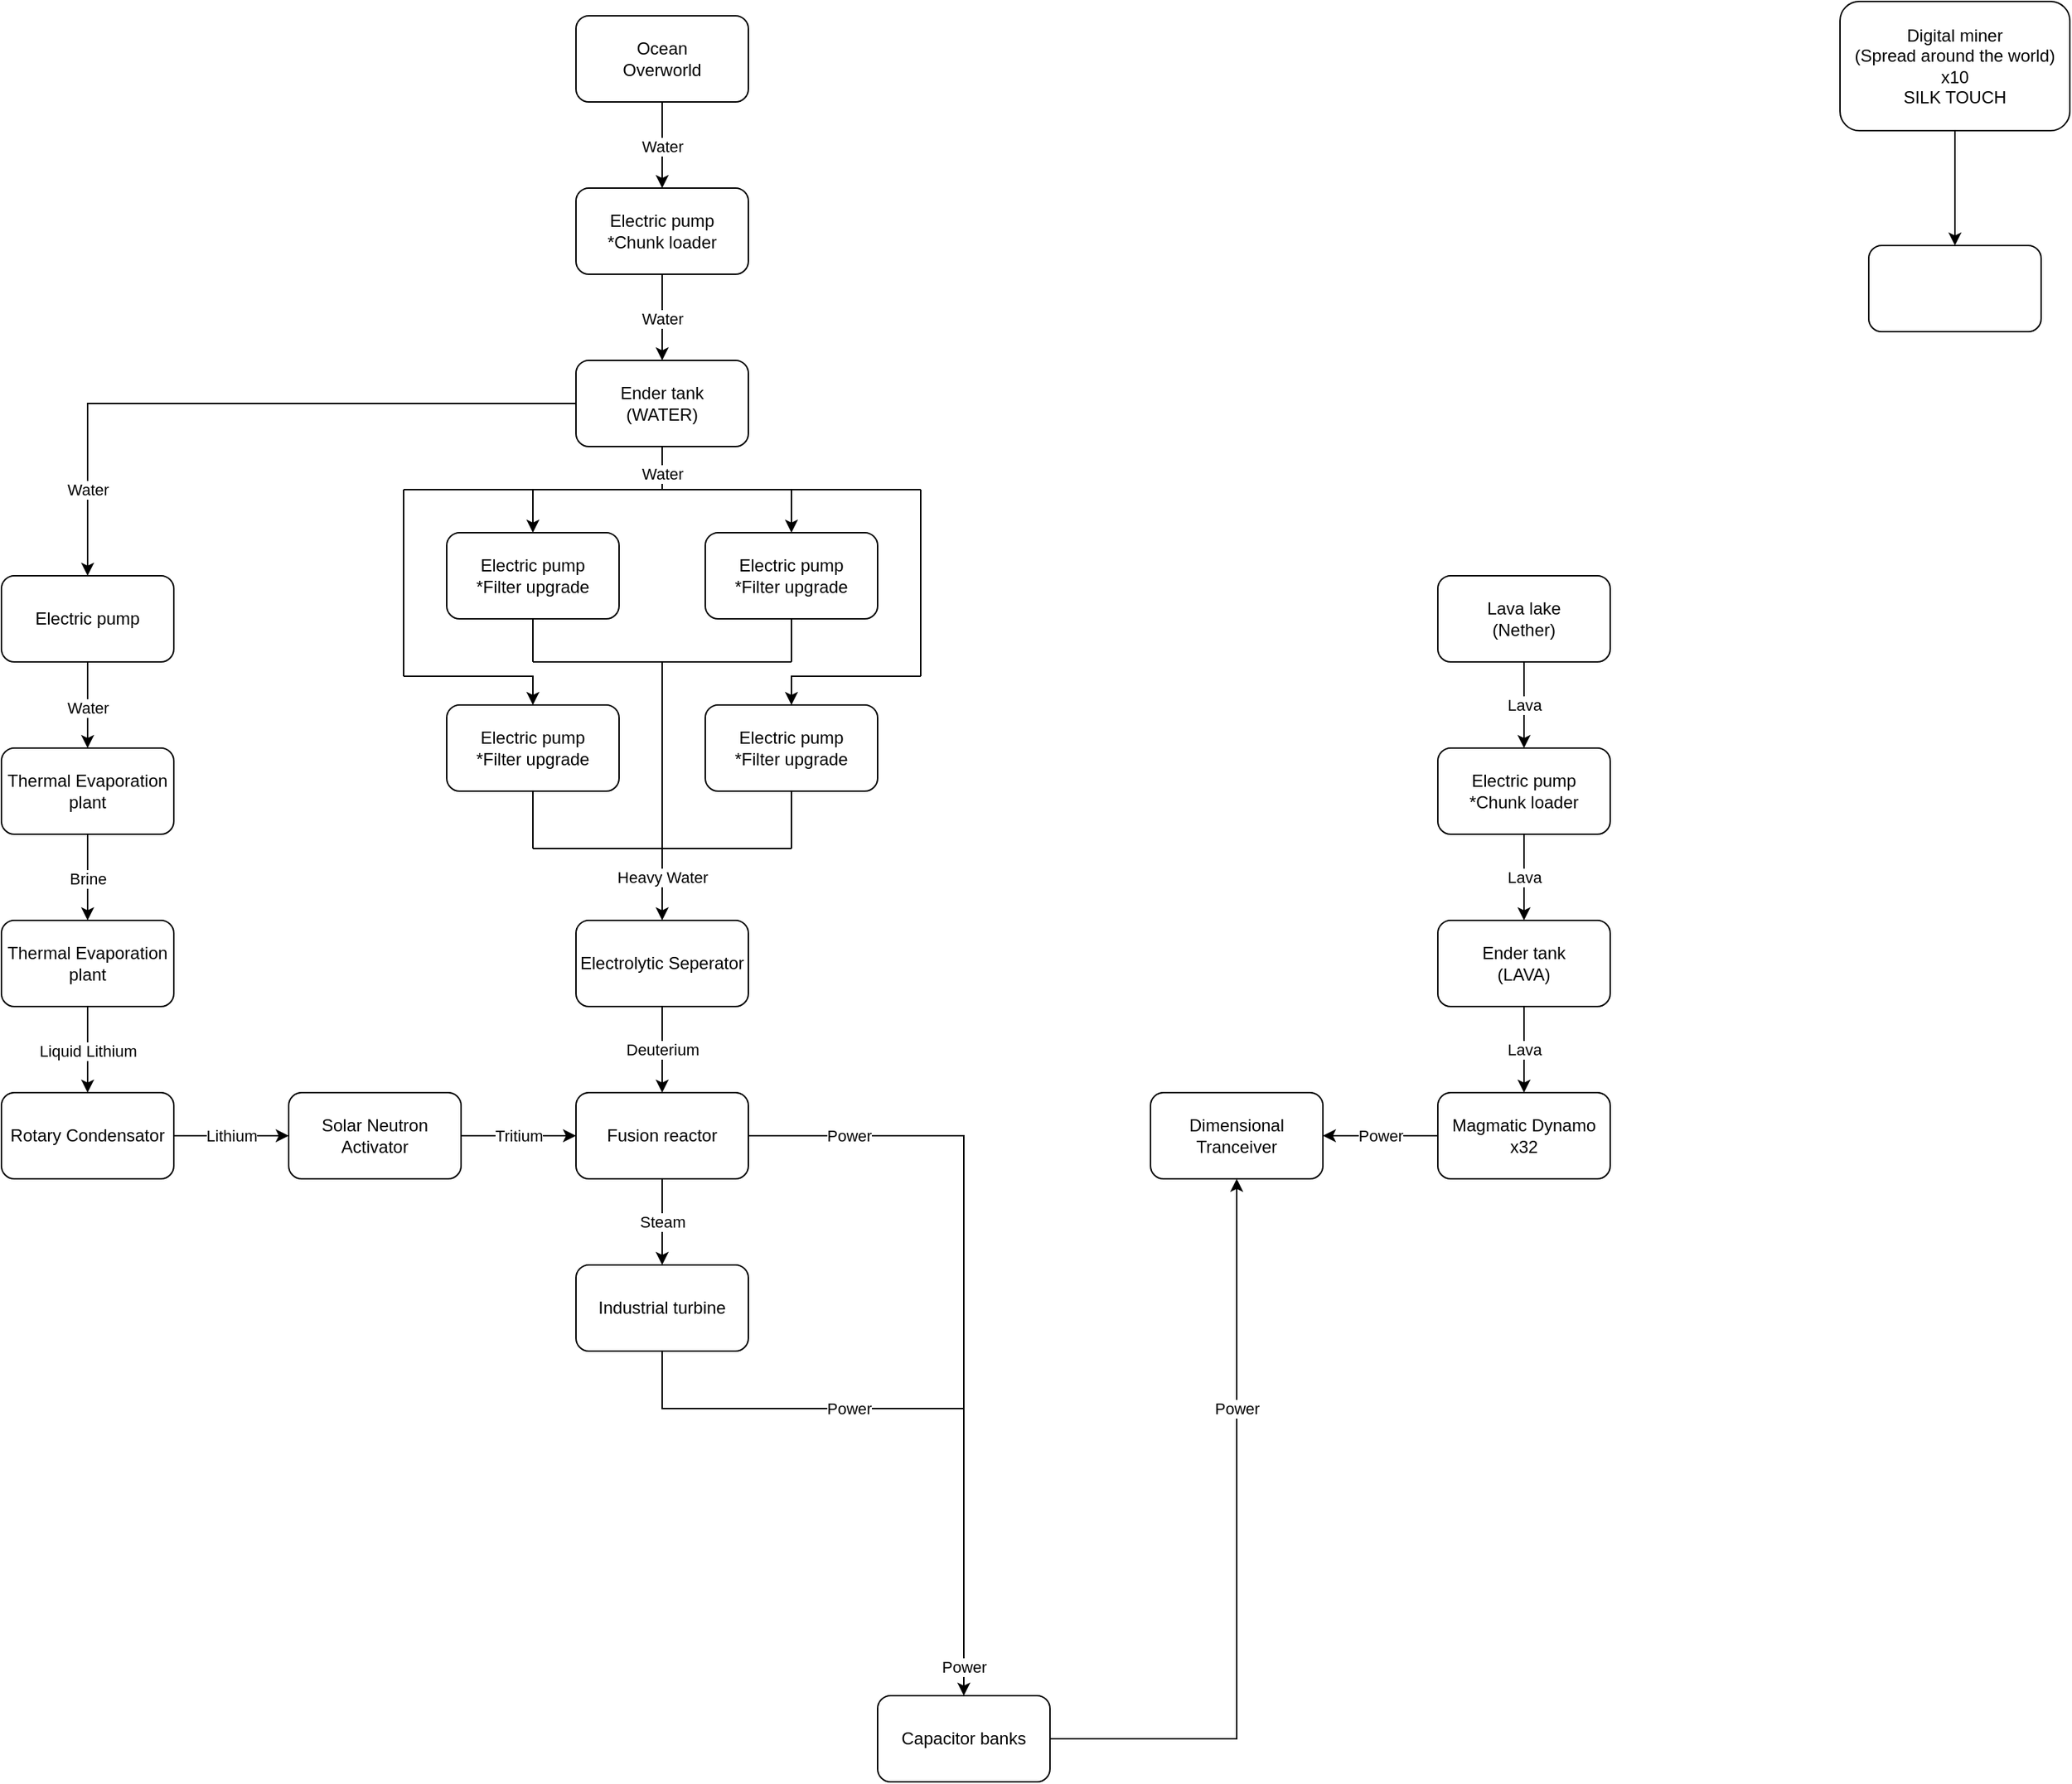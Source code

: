 <mxfile version="20.3.0" type="github">
  <diagram id="QDaR349ASunj61catgmp" name="Page-1">
    <mxGraphModel dx="4481" dy="974" grid="1" gridSize="10" guides="1" tooltips="1" connect="1" arrows="1" fold="1" page="1" pageScale="1" pageWidth="2339" pageHeight="3300" math="0" shadow="0">
      <root>
        <mxCell id="0" />
        <mxCell id="1" parent="0" />
        <mxCell id="m8cefvTmY6_ck4mkPxdN-101" value="&lt;div&gt;Digital miner&lt;/div&gt;&lt;div&gt;(Spread around the world)&lt;/div&gt;&lt;div&gt;x10&lt;/div&gt;&lt;div&gt;SILK TOUCH&lt;br&gt;&lt;/div&gt;" style="rounded=1;whiteSpace=wrap;html=1;" parent="1" vertex="1">
          <mxGeometry x="1040" y="120" width="160" height="90" as="geometry" />
        </mxCell>
        <mxCell id="m8cefvTmY6_ck4mkPxdN-102" value="" style="rounded=1;whiteSpace=wrap;html=1;" parent="1" vertex="1">
          <mxGeometry x="1060" y="290" width="120" height="60" as="geometry" />
        </mxCell>
        <mxCell id="m8cefvTmY6_ck4mkPxdN-103" value="" style="endArrow=classic;html=1;rounded=0;exitX=0.5;exitY=1;exitDx=0;exitDy=0;entryX=0.5;entryY=0;entryDx=0;entryDy=0;" parent="1" source="m8cefvTmY6_ck4mkPxdN-101" target="m8cefvTmY6_ck4mkPxdN-102" edge="1">
          <mxGeometry width="50" height="50" relative="1" as="geometry">
            <mxPoint x="1290" y="260" as="sourcePoint" />
            <mxPoint x="1340" y="210" as="targetPoint" />
          </mxGeometry>
        </mxCell>
        <mxCell id="m8cefvTmY6_ck4mkPxdN-1" value="&lt;div&gt;Fusion reactor&lt;/div&gt;" style="rounded=1;whiteSpace=wrap;html=1;" parent="1" vertex="1">
          <mxGeometry x="160" y="880" width="120" height="60" as="geometry" />
        </mxCell>
        <mxCell id="m8cefvTmY6_ck4mkPxdN-2" value="" style="endArrow=classic;html=1;rounded=0;exitX=0.5;exitY=1;exitDx=0;exitDy=0;" parent="1" source="m8cefvTmY6_ck4mkPxdN-1" edge="1">
          <mxGeometry width="50" height="50" relative="1" as="geometry">
            <mxPoint x="250" y="1060" as="sourcePoint" />
            <mxPoint x="220" y="1000" as="targetPoint" />
          </mxGeometry>
        </mxCell>
        <mxCell id="m8cefvTmY6_ck4mkPxdN-5" value="&lt;div&gt;Steam&lt;/div&gt;" style="edgeLabel;html=1;align=center;verticalAlign=middle;resizable=0;points=[];" parent="m8cefvTmY6_ck4mkPxdN-2" vertex="1" connectable="0">
          <mxGeometry x="-0.367" y="-1" relative="1" as="geometry">
            <mxPoint x="1" y="11" as="offset" />
          </mxGeometry>
        </mxCell>
        <mxCell id="m8cefvTmY6_ck4mkPxdN-4" value="Industrial turbine" style="rounded=1;whiteSpace=wrap;html=1;" parent="1" vertex="1">
          <mxGeometry x="160" y="1000" width="120" height="60" as="geometry" />
        </mxCell>
        <mxCell id="m8cefvTmY6_ck4mkPxdN-6" value="Capacitor banks" style="rounded=1;whiteSpace=wrap;html=1;" parent="1" vertex="1">
          <mxGeometry x="370" y="1300" width="120" height="60" as="geometry" />
        </mxCell>
        <mxCell id="m8cefvTmY6_ck4mkPxdN-8" value="" style="endArrow=classic;html=1;rounded=0;exitX=1;exitY=0.5;exitDx=0;exitDy=0;entryX=0.5;entryY=0;entryDx=0;entryDy=0;" parent="1" source="m8cefvTmY6_ck4mkPxdN-1" target="m8cefvTmY6_ck4mkPxdN-6" edge="1">
          <mxGeometry width="50" height="50" relative="1" as="geometry">
            <mxPoint x="330" y="930" as="sourcePoint" />
            <mxPoint x="380" y="880" as="targetPoint" />
            <Array as="points">
              <mxPoint x="430" y="910" />
            </Array>
          </mxGeometry>
        </mxCell>
        <mxCell id="m8cefvTmY6_ck4mkPxdN-89" value="Power" style="edgeLabel;html=1;align=center;verticalAlign=middle;resizable=0;points=[];" parent="m8cefvTmY6_ck4mkPxdN-8" vertex="1" connectable="0">
          <mxGeometry x="0.874" relative="1" as="geometry">
            <mxPoint y="14" as="offset" />
          </mxGeometry>
        </mxCell>
        <mxCell id="m8cefvTmY6_ck4mkPxdN-90" value="Power" style="edgeLabel;html=1;align=center;verticalAlign=middle;resizable=0;points=[];" parent="m8cefvTmY6_ck4mkPxdN-8" vertex="1" connectable="0">
          <mxGeometry x="-0.9" y="-1" relative="1" as="geometry">
            <mxPoint x="43" y="-1" as="offset" />
          </mxGeometry>
        </mxCell>
        <mxCell id="m8cefvTmY6_ck4mkPxdN-11" value="Dimensional Tranceiver" style="rounded=1;whiteSpace=wrap;html=1;" parent="1" vertex="1">
          <mxGeometry x="560" y="880" width="120" height="60" as="geometry" />
        </mxCell>
        <mxCell id="m8cefvTmY6_ck4mkPxdN-15" value="Electrolytic Seperator" style="rounded=1;whiteSpace=wrap;html=1;" parent="1" vertex="1">
          <mxGeometry x="160" y="760" width="120" height="60" as="geometry" />
        </mxCell>
        <mxCell id="m8cefvTmY6_ck4mkPxdN-16" value="" style="endArrow=classic;html=1;rounded=0;exitX=0.5;exitY=1;exitDx=0;exitDy=0;entryX=0.5;entryY=0;entryDx=0;entryDy=0;" parent="1" source="m8cefvTmY6_ck4mkPxdN-15" target="m8cefvTmY6_ck4mkPxdN-1" edge="1">
          <mxGeometry width="50" height="50" relative="1" as="geometry">
            <mxPoint x="310" y="860" as="sourcePoint" />
            <mxPoint x="360" y="810" as="targetPoint" />
          </mxGeometry>
        </mxCell>
        <mxCell id="m8cefvTmY6_ck4mkPxdN-17" value="Deuterium" style="edgeLabel;html=1;align=center;verticalAlign=middle;resizable=0;points=[];" parent="m8cefvTmY6_ck4mkPxdN-16" vertex="1" connectable="0">
          <mxGeometry x="0.3" relative="1" as="geometry">
            <mxPoint y="-9" as="offset" />
          </mxGeometry>
        </mxCell>
        <mxCell id="m8cefvTmY6_ck4mkPxdN-18" value="&lt;div&gt;Electric pump&lt;/div&gt;*Filter upgrade" style="rounded=1;whiteSpace=wrap;html=1;" parent="1" vertex="1">
          <mxGeometry x="70" y="610" width="120" height="60" as="geometry" />
        </mxCell>
        <mxCell id="m8cefvTmY6_ck4mkPxdN-21" value="&lt;div&gt;Electric pump&lt;/div&gt;*Filter upgrade" style="rounded=1;whiteSpace=wrap;html=1;" parent="1" vertex="1">
          <mxGeometry x="70" y="490" width="120" height="60" as="geometry" />
        </mxCell>
        <mxCell id="m8cefvTmY6_ck4mkPxdN-23" value="&lt;div&gt;Electric pump&lt;/div&gt;*Filter upgrade" style="rounded=1;whiteSpace=wrap;html=1;" parent="1" vertex="1">
          <mxGeometry x="250" y="610" width="120" height="60" as="geometry" />
        </mxCell>
        <mxCell id="m8cefvTmY6_ck4mkPxdN-24" value="&lt;div&gt;Electric pump&lt;/div&gt;*Filter upgrade" style="rounded=1;whiteSpace=wrap;html=1;" parent="1" vertex="1">
          <mxGeometry x="250" y="490" width="120" height="60" as="geometry" />
        </mxCell>
        <mxCell id="m8cefvTmY6_ck4mkPxdN-25" value="" style="endArrow=none;html=1;rounded=0;exitX=0.5;exitY=1;exitDx=0;exitDy=0;" parent="1" source="m8cefvTmY6_ck4mkPxdN-21" edge="1">
          <mxGeometry width="50" height="50" relative="1" as="geometry">
            <mxPoint x="180" y="620" as="sourcePoint" />
            <mxPoint x="130" y="580" as="targetPoint" />
          </mxGeometry>
        </mxCell>
        <mxCell id="m8cefvTmY6_ck4mkPxdN-28" value="" style="endArrow=none;html=1;rounded=0;entryX=0.5;entryY=1;entryDx=0;entryDy=0;" parent="1" target="m8cefvTmY6_ck4mkPxdN-24" edge="1">
          <mxGeometry width="50" height="50" relative="1" as="geometry">
            <mxPoint x="310" y="580" as="sourcePoint" />
            <mxPoint x="340" y="570" as="targetPoint" />
          </mxGeometry>
        </mxCell>
        <mxCell id="m8cefvTmY6_ck4mkPxdN-29" value="" style="endArrow=none;html=1;rounded=0;" parent="1" edge="1">
          <mxGeometry width="50" height="50" relative="1" as="geometry">
            <mxPoint x="130" y="580" as="sourcePoint" />
            <mxPoint x="310" y="580" as="targetPoint" />
          </mxGeometry>
        </mxCell>
        <mxCell id="m8cefvTmY6_ck4mkPxdN-30" value="" style="endArrow=none;html=1;rounded=0;entryX=0.5;entryY=1;entryDx=0;entryDy=0;" parent="1" target="m8cefvTmY6_ck4mkPxdN-18" edge="1">
          <mxGeometry width="50" height="50" relative="1" as="geometry">
            <mxPoint x="130" y="710" as="sourcePoint" />
            <mxPoint x="140" y="730" as="targetPoint" />
          </mxGeometry>
        </mxCell>
        <mxCell id="m8cefvTmY6_ck4mkPxdN-31" value="" style="endArrow=none;html=1;rounded=0;entryX=0.5;entryY=1;entryDx=0;entryDy=0;" parent="1" target="m8cefvTmY6_ck4mkPxdN-23" edge="1">
          <mxGeometry width="50" height="50" relative="1" as="geometry">
            <mxPoint x="310" y="710" as="sourcePoint" />
            <mxPoint x="140" y="710" as="targetPoint" />
          </mxGeometry>
        </mxCell>
        <mxCell id="m8cefvTmY6_ck4mkPxdN-32" value="" style="endArrow=none;html=1;rounded=0;" parent="1" edge="1">
          <mxGeometry width="50" height="50" relative="1" as="geometry">
            <mxPoint x="130" y="710" as="sourcePoint" />
            <mxPoint x="310" y="710" as="targetPoint" />
          </mxGeometry>
        </mxCell>
        <mxCell id="m8cefvTmY6_ck4mkPxdN-34" value="" style="endArrow=classic;html=1;rounded=0;entryX=0.5;entryY=0;entryDx=0;entryDy=0;" parent="1" target="m8cefvTmY6_ck4mkPxdN-15" edge="1">
          <mxGeometry width="50" height="50" relative="1" as="geometry">
            <mxPoint x="220" y="710" as="sourcePoint" />
            <mxPoint x="450" y="710" as="targetPoint" />
          </mxGeometry>
        </mxCell>
        <mxCell id="m8cefvTmY6_ck4mkPxdN-37" value="Heavy Water" style="edgeLabel;html=1;align=center;verticalAlign=middle;resizable=0;points=[];" parent="m8cefvTmY6_ck4mkPxdN-34" vertex="1" connectable="0">
          <mxGeometry x="0.48" y="1" relative="1" as="geometry">
            <mxPoint x="-1" y="-17" as="offset" />
          </mxGeometry>
        </mxCell>
        <mxCell id="m8cefvTmY6_ck4mkPxdN-36" value="" style="endArrow=none;html=1;rounded=0;" parent="1" edge="1">
          <mxGeometry width="50" height="50" relative="1" as="geometry">
            <mxPoint x="220" y="710" as="sourcePoint" />
            <mxPoint x="220" y="580" as="targetPoint" />
          </mxGeometry>
        </mxCell>
        <mxCell id="m8cefvTmY6_ck4mkPxdN-38" value="&lt;div&gt;Ender tank&lt;/div&gt;&lt;div&gt;(WATER)&lt;br&gt;&lt;/div&gt;" style="rounded=1;whiteSpace=wrap;html=1;" parent="1" vertex="1">
          <mxGeometry x="160" y="370" width="120" height="60" as="geometry" />
        </mxCell>
        <mxCell id="m8cefvTmY6_ck4mkPxdN-39" value="" style="endArrow=none;html=1;rounded=0;entryX=0.5;entryY=1;entryDx=0;entryDy=0;" parent="1" target="m8cefvTmY6_ck4mkPxdN-38" edge="1">
          <mxGeometry width="50" height="50" relative="1" as="geometry">
            <mxPoint x="220" y="460" as="sourcePoint" />
            <mxPoint x="240" y="450" as="targetPoint" />
          </mxGeometry>
        </mxCell>
        <mxCell id="m8cefvTmY6_ck4mkPxdN-60" value="Water" style="edgeLabel;html=1;align=center;verticalAlign=middle;resizable=0;points=[];" parent="m8cefvTmY6_ck4mkPxdN-39" vertex="1" connectable="0">
          <mxGeometry x="-0.264" relative="1" as="geometry">
            <mxPoint as="offset" />
          </mxGeometry>
        </mxCell>
        <mxCell id="m8cefvTmY6_ck4mkPxdN-40" value="" style="endArrow=classic;html=1;rounded=0;entryX=0.5;entryY=0;entryDx=0;entryDy=0;" parent="1" target="m8cefvTmY6_ck4mkPxdN-24" edge="1">
          <mxGeometry width="50" height="50" relative="1" as="geometry">
            <mxPoint x="220" y="460" as="sourcePoint" />
            <mxPoint x="370" y="370" as="targetPoint" />
            <Array as="points">
              <mxPoint x="310" y="460" />
            </Array>
          </mxGeometry>
        </mxCell>
        <mxCell id="m8cefvTmY6_ck4mkPxdN-41" value="" style="endArrow=classic;html=1;rounded=0;entryX=0.5;entryY=0;entryDx=0;entryDy=0;" parent="1" target="m8cefvTmY6_ck4mkPxdN-21" edge="1">
          <mxGeometry width="50" height="50" relative="1" as="geometry">
            <mxPoint x="220" y="460" as="sourcePoint" />
            <mxPoint x="100" y="400" as="targetPoint" />
            <Array as="points">
              <mxPoint x="130" y="460" />
            </Array>
          </mxGeometry>
        </mxCell>
        <mxCell id="m8cefvTmY6_ck4mkPxdN-42" value="" style="endArrow=none;html=1;rounded=0;" parent="1" edge="1">
          <mxGeometry width="50" height="50" relative="1" as="geometry">
            <mxPoint x="310" y="460" as="sourcePoint" />
            <mxPoint x="400" y="460" as="targetPoint" />
          </mxGeometry>
        </mxCell>
        <mxCell id="m8cefvTmY6_ck4mkPxdN-43" value="" style="endArrow=none;html=1;rounded=0;" parent="1" edge="1">
          <mxGeometry width="50" height="50" relative="1" as="geometry">
            <mxPoint x="40" y="460" as="sourcePoint" />
            <mxPoint x="130" y="460" as="targetPoint" />
          </mxGeometry>
        </mxCell>
        <mxCell id="m8cefvTmY6_ck4mkPxdN-45" value="" style="endArrow=classic;html=1;rounded=0;entryX=0.5;entryY=0;entryDx=0;entryDy=0;" parent="1" target="m8cefvTmY6_ck4mkPxdN-18" edge="1">
          <mxGeometry width="50" height="50" relative="1" as="geometry">
            <mxPoint x="40" y="590" as="sourcePoint" />
            <mxPoint x="90" y="560" as="targetPoint" />
            <Array as="points">
              <mxPoint x="130" y="590" />
            </Array>
          </mxGeometry>
        </mxCell>
        <mxCell id="m8cefvTmY6_ck4mkPxdN-46" value="" style="endArrow=none;html=1;rounded=0;" parent="1" edge="1">
          <mxGeometry width="50" height="50" relative="1" as="geometry">
            <mxPoint x="40" y="590" as="sourcePoint" />
            <mxPoint x="40" y="460" as="targetPoint" />
          </mxGeometry>
        </mxCell>
        <mxCell id="m8cefvTmY6_ck4mkPxdN-47" value="" style="endArrow=none;html=1;rounded=0;" parent="1" edge="1">
          <mxGeometry width="50" height="50" relative="1" as="geometry">
            <mxPoint x="400" y="590" as="sourcePoint" />
            <mxPoint x="400" y="460" as="targetPoint" />
          </mxGeometry>
        </mxCell>
        <mxCell id="m8cefvTmY6_ck4mkPxdN-49" value="" style="endArrow=classic;html=1;rounded=0;entryX=0.5;entryY=0;entryDx=0;entryDy=0;" parent="1" target="m8cefvTmY6_ck4mkPxdN-23" edge="1">
          <mxGeometry width="50" height="50" relative="1" as="geometry">
            <mxPoint x="400" y="590" as="sourcePoint" />
            <mxPoint x="390" y="560" as="targetPoint" />
            <Array as="points">
              <mxPoint x="310" y="590" />
            </Array>
          </mxGeometry>
        </mxCell>
        <mxCell id="m8cefvTmY6_ck4mkPxdN-53" value="Solar Neutron Activator" style="rounded=1;whiteSpace=wrap;html=1;" parent="1" vertex="1">
          <mxGeometry x="-40" y="880" width="120" height="60" as="geometry" />
        </mxCell>
        <mxCell id="m8cefvTmY6_ck4mkPxdN-55" value="Rotary Condensator" style="rounded=1;whiteSpace=wrap;html=1;" parent="1" vertex="1">
          <mxGeometry x="-240" y="880" width="120" height="60" as="geometry" />
        </mxCell>
        <mxCell id="m8cefvTmY6_ck4mkPxdN-56" value="" style="endArrow=classic;html=1;rounded=0;exitX=1;exitY=0.5;exitDx=0;exitDy=0;entryX=0;entryY=0.5;entryDx=0;entryDy=0;" parent="1" source="m8cefvTmY6_ck4mkPxdN-53" target="m8cefvTmY6_ck4mkPxdN-1" edge="1">
          <mxGeometry width="50" height="50" relative="1" as="geometry">
            <mxPoint x="70" y="850" as="sourcePoint" />
            <mxPoint x="120" y="800" as="targetPoint" />
          </mxGeometry>
        </mxCell>
        <mxCell id="m8cefvTmY6_ck4mkPxdN-59" value="Tritium" style="edgeLabel;html=1;align=center;verticalAlign=middle;resizable=0;points=[];" parent="m8cefvTmY6_ck4mkPxdN-56" vertex="1" connectable="0">
          <mxGeometry x="0.268" y="-1" relative="1" as="geometry">
            <mxPoint x="-11" y="-1" as="offset" />
          </mxGeometry>
        </mxCell>
        <mxCell id="m8cefvTmY6_ck4mkPxdN-57" value="" style="endArrow=classic;html=1;rounded=0;exitX=1;exitY=0.5;exitDx=0;exitDy=0;entryX=0;entryY=0.5;entryDx=0;entryDy=0;" parent="1" source="m8cefvTmY6_ck4mkPxdN-55" target="m8cefvTmY6_ck4mkPxdN-53" edge="1">
          <mxGeometry width="50" height="50" relative="1" as="geometry">
            <mxPoint x="-30" y="830" as="sourcePoint" />
            <mxPoint x="20" y="780" as="targetPoint" />
          </mxGeometry>
        </mxCell>
        <mxCell id="m8cefvTmY6_ck4mkPxdN-58" value="Lithium" style="edgeLabel;html=1;align=center;verticalAlign=middle;resizable=0;points=[];" parent="m8cefvTmY6_ck4mkPxdN-57" vertex="1" connectable="0">
          <mxGeometry x="0.49" relative="1" as="geometry">
            <mxPoint x="-20" as="offset" />
          </mxGeometry>
        </mxCell>
        <mxCell id="m8cefvTmY6_ck4mkPxdN-61" value="Thermal Evaporation plant" style="rounded=1;whiteSpace=wrap;html=1;" parent="1" vertex="1">
          <mxGeometry x="-240" y="760" width="120" height="60" as="geometry" />
        </mxCell>
        <mxCell id="m8cefvTmY6_ck4mkPxdN-62" value="" style="endArrow=classic;html=1;rounded=0;exitX=0.5;exitY=1;exitDx=0;exitDy=0;entryX=0.5;entryY=0;entryDx=0;entryDy=0;" parent="1" source="m8cefvTmY6_ck4mkPxdN-61" target="m8cefvTmY6_ck4mkPxdN-55" edge="1">
          <mxGeometry width="50" height="50" relative="1" as="geometry">
            <mxPoint x="-350" y="860" as="sourcePoint" />
            <mxPoint x="-300" y="810" as="targetPoint" />
          </mxGeometry>
        </mxCell>
        <mxCell id="m8cefvTmY6_ck4mkPxdN-63" value="Liquid Lithium" style="edgeLabel;html=1;align=center;verticalAlign=middle;resizable=0;points=[];" parent="m8cefvTmY6_ck4mkPxdN-62" vertex="1" connectable="0">
          <mxGeometry x="0.409" y="-1" relative="1" as="geometry">
            <mxPoint x="1" y="-12" as="offset" />
          </mxGeometry>
        </mxCell>
        <mxCell id="m8cefvTmY6_ck4mkPxdN-65" value="" style="endArrow=classic;html=1;rounded=0;exitX=0.5;exitY=1;exitDx=0;exitDy=0;entryX=0.5;entryY=0;entryDx=0;entryDy=0;" parent="1" source="m8cefvTmY6_ck4mkPxdN-66" target="m8cefvTmY6_ck4mkPxdN-61" edge="1">
          <mxGeometry width="50" height="50" relative="1" as="geometry">
            <mxPoint x="-240" y="740" as="sourcePoint" />
            <mxPoint x="-270" y="700" as="targetPoint" />
          </mxGeometry>
        </mxCell>
        <mxCell id="m8cefvTmY6_ck4mkPxdN-67" value="Brine" style="edgeLabel;html=1;align=center;verticalAlign=middle;resizable=0;points=[];" parent="m8cefvTmY6_ck4mkPxdN-65" vertex="1" connectable="0">
          <mxGeometry x="0.346" y="1" relative="1" as="geometry">
            <mxPoint x="-1" y="-10" as="offset" />
          </mxGeometry>
        </mxCell>
        <mxCell id="m8cefvTmY6_ck4mkPxdN-66" value="Thermal Evaporation plant" style="rounded=1;whiteSpace=wrap;html=1;" parent="1" vertex="1">
          <mxGeometry x="-240" y="640" width="120" height="60" as="geometry" />
        </mxCell>
        <mxCell id="m8cefvTmY6_ck4mkPxdN-69" value="Electric pump" style="rounded=1;whiteSpace=wrap;html=1;" parent="1" vertex="1">
          <mxGeometry x="-240" y="520" width="120" height="60" as="geometry" />
        </mxCell>
        <mxCell id="m8cefvTmY6_ck4mkPxdN-70" value="" style="endArrow=classic;html=1;rounded=0;exitX=0;exitY=0.5;exitDx=0;exitDy=0;entryX=0.5;entryY=0;entryDx=0;entryDy=0;" parent="1" source="m8cefvTmY6_ck4mkPxdN-38" target="m8cefvTmY6_ck4mkPxdN-69" edge="1">
          <mxGeometry width="50" height="50" relative="1" as="geometry">
            <mxPoint x="-20" y="400" as="sourcePoint" />
            <mxPoint x="30" y="350" as="targetPoint" />
            <Array as="points">
              <mxPoint x="-180" y="400" />
            </Array>
          </mxGeometry>
        </mxCell>
        <mxCell id="m8cefvTmY6_ck4mkPxdN-71" value="Water" style="edgeLabel;html=1;align=center;verticalAlign=middle;resizable=0;points=[];" parent="m8cefvTmY6_ck4mkPxdN-70" vertex="1" connectable="0">
          <mxGeometry x="0.831" relative="1" as="geometry">
            <mxPoint y="-21" as="offset" />
          </mxGeometry>
        </mxCell>
        <mxCell id="m8cefvTmY6_ck4mkPxdN-72" value="" style="endArrow=classic;html=1;rounded=0;exitX=0.5;exitY=1;exitDx=0;exitDy=0;entryX=0.5;entryY=0;entryDx=0;entryDy=0;" parent="1" source="m8cefvTmY6_ck4mkPxdN-69" target="m8cefvTmY6_ck4mkPxdN-66" edge="1">
          <mxGeometry width="50" height="50" relative="1" as="geometry">
            <mxPoint x="-330" y="610" as="sourcePoint" />
            <mxPoint x="-280" y="560" as="targetPoint" />
          </mxGeometry>
        </mxCell>
        <mxCell id="m8cefvTmY6_ck4mkPxdN-73" value="Water" style="edgeLabel;html=1;align=center;verticalAlign=middle;resizable=0;points=[];" parent="m8cefvTmY6_ck4mkPxdN-72" vertex="1" connectable="0">
          <mxGeometry x="0.247" y="-1" relative="1" as="geometry">
            <mxPoint x="1" y="-6" as="offset" />
          </mxGeometry>
        </mxCell>
        <mxCell id="m8cefvTmY6_ck4mkPxdN-74" value="&lt;div&gt;Magmatic Dynamo&lt;/div&gt;&lt;div&gt;x32&lt;br&gt;&lt;/div&gt;" style="rounded=1;whiteSpace=wrap;html=1;" parent="1" vertex="1">
          <mxGeometry x="760" y="880" width="120" height="60" as="geometry" />
        </mxCell>
        <mxCell id="m8cefvTmY6_ck4mkPxdN-75" value="" style="endArrow=classic;html=1;rounded=0;entryX=1;entryY=0.5;entryDx=0;entryDy=0;exitX=0;exitY=0.5;exitDx=0;exitDy=0;" parent="1" source="m8cefvTmY6_ck4mkPxdN-74" target="m8cefvTmY6_ck4mkPxdN-11" edge="1">
          <mxGeometry width="50" height="50" relative="1" as="geometry">
            <mxPoint x="700" y="750" as="sourcePoint" />
            <mxPoint x="750" y="700" as="targetPoint" />
          </mxGeometry>
        </mxCell>
        <mxCell id="m8cefvTmY6_ck4mkPxdN-76" value="Power" style="edgeLabel;html=1;align=center;verticalAlign=middle;resizable=0;points=[];" parent="m8cefvTmY6_ck4mkPxdN-75" vertex="1" connectable="0">
          <mxGeometry x="0.346" relative="1" as="geometry">
            <mxPoint x="14" as="offset" />
          </mxGeometry>
        </mxCell>
        <mxCell id="m8cefvTmY6_ck4mkPxdN-77" value="&lt;div&gt;Ender tank&lt;/div&gt;&lt;div&gt;(LAVA)&lt;br&gt;&lt;/div&gt;" style="rounded=1;whiteSpace=wrap;html=1;" parent="1" vertex="1">
          <mxGeometry x="760" y="760" width="120" height="60" as="geometry" />
        </mxCell>
        <mxCell id="m8cefvTmY6_ck4mkPxdN-78" value="" style="endArrow=classic;html=1;rounded=0;exitX=0.5;exitY=1;exitDx=0;exitDy=0;entryX=0.5;entryY=0;entryDx=0;entryDy=0;" parent="1" source="m8cefvTmY6_ck4mkPxdN-77" target="m8cefvTmY6_ck4mkPxdN-74" edge="1">
          <mxGeometry width="50" height="50" relative="1" as="geometry">
            <mxPoint x="940" y="840" as="sourcePoint" />
            <mxPoint x="990" y="790" as="targetPoint" />
          </mxGeometry>
        </mxCell>
        <mxCell id="m8cefvTmY6_ck4mkPxdN-84" value="Lava" style="edgeLabel;html=1;align=center;verticalAlign=middle;resizable=0;points=[];" parent="m8cefvTmY6_ck4mkPxdN-78" vertex="1" connectable="0">
          <mxGeometry x="0.219" y="-1" relative="1" as="geometry">
            <mxPoint x="1" y="-7" as="offset" />
          </mxGeometry>
        </mxCell>
        <mxCell id="m8cefvTmY6_ck4mkPxdN-80" value="&lt;div&gt;Electric pump&lt;/div&gt;&lt;div&gt;*Chunk loader&lt;br&gt;&lt;/div&gt;" style="rounded=1;whiteSpace=wrap;html=1;" parent="1" vertex="1">
          <mxGeometry x="760" y="640" width="120" height="60" as="geometry" />
        </mxCell>
        <mxCell id="m8cefvTmY6_ck4mkPxdN-81" value="" style="endArrow=classic;html=1;rounded=0;exitX=0.5;exitY=1;exitDx=0;exitDy=0;entryX=0.5;entryY=0;entryDx=0;entryDy=0;" parent="1" source="m8cefvTmY6_ck4mkPxdN-80" target="m8cefvTmY6_ck4mkPxdN-77" edge="1">
          <mxGeometry width="50" height="50" relative="1" as="geometry">
            <mxPoint x="980" y="730" as="sourcePoint" />
            <mxPoint x="1030" y="680" as="targetPoint" />
          </mxGeometry>
        </mxCell>
        <mxCell id="m8cefvTmY6_ck4mkPxdN-83" value="Lava" style="edgeLabel;html=1;align=center;verticalAlign=middle;resizable=0;points=[];" parent="m8cefvTmY6_ck4mkPxdN-81" vertex="1" connectable="0">
          <mxGeometry x="0.156" relative="1" as="geometry">
            <mxPoint y="-5" as="offset" />
          </mxGeometry>
        </mxCell>
        <mxCell id="m8cefvTmY6_ck4mkPxdN-85" value="&lt;div&gt;Lava lake&lt;/div&gt;&lt;div&gt;(Nether)&lt;br&gt;&lt;/div&gt;" style="rounded=1;whiteSpace=wrap;html=1;" parent="1" vertex="1">
          <mxGeometry x="760" y="520" width="120" height="60" as="geometry" />
        </mxCell>
        <mxCell id="m8cefvTmY6_ck4mkPxdN-86" value="" style="endArrow=classic;html=1;rounded=0;exitX=0.5;exitY=1;exitDx=0;exitDy=0;entryX=0.5;entryY=0;entryDx=0;entryDy=0;" parent="1" source="m8cefvTmY6_ck4mkPxdN-85" target="m8cefvTmY6_ck4mkPxdN-80" edge="1">
          <mxGeometry width="50" height="50" relative="1" as="geometry">
            <mxPoint x="660" y="610" as="sourcePoint" />
            <mxPoint x="710" y="560" as="targetPoint" />
          </mxGeometry>
        </mxCell>
        <mxCell id="m8cefvTmY6_ck4mkPxdN-87" value="Lava" style="edgeLabel;html=1;align=center;verticalAlign=middle;resizable=0;points=[];" parent="m8cefvTmY6_ck4mkPxdN-86" vertex="1" connectable="0">
          <mxGeometry x="0.282" y="-1" relative="1" as="geometry">
            <mxPoint x="1" y="-9" as="offset" />
          </mxGeometry>
        </mxCell>
        <mxCell id="m8cefvTmY6_ck4mkPxdN-88" value="" style="endArrow=none;html=1;rounded=0;entryX=0.5;entryY=1;entryDx=0;entryDy=0;" parent="1" target="m8cefvTmY6_ck4mkPxdN-4" edge="1">
          <mxGeometry width="50" height="50" relative="1" as="geometry">
            <mxPoint x="430" y="1100" as="sourcePoint" />
            <mxPoint x="260" y="1130" as="targetPoint" />
            <Array as="points">
              <mxPoint x="220" y="1100" />
            </Array>
          </mxGeometry>
        </mxCell>
        <mxCell id="m8cefvTmY6_ck4mkPxdN-91" value="Power" style="edgeLabel;html=1;align=center;verticalAlign=middle;resizable=0;points=[];" parent="m8cefvTmY6_ck4mkPxdN-88" vertex="1" connectable="0">
          <mxGeometry x="0.76" y="-1" relative="1" as="geometry">
            <mxPoint x="129" y="10" as="offset" />
          </mxGeometry>
        </mxCell>
        <mxCell id="m8cefvTmY6_ck4mkPxdN-92" value="" style="endArrow=classic;html=1;rounded=0;exitX=1;exitY=0.5;exitDx=0;exitDy=0;entryX=0.5;entryY=1;entryDx=0;entryDy=0;" parent="1" source="m8cefvTmY6_ck4mkPxdN-6" target="m8cefvTmY6_ck4mkPxdN-11" edge="1">
          <mxGeometry width="50" height="50" relative="1" as="geometry">
            <mxPoint x="620" y="1330" as="sourcePoint" />
            <mxPoint x="670" y="1280" as="targetPoint" />
            <Array as="points">
              <mxPoint x="620" y="1330" />
            </Array>
          </mxGeometry>
        </mxCell>
        <mxCell id="m8cefvTmY6_ck4mkPxdN-93" value="Power" style="edgeLabel;html=1;align=center;verticalAlign=middle;resizable=0;points=[];" parent="m8cefvTmY6_ck4mkPxdN-92" vertex="1" connectable="0">
          <mxGeometry x="0.815" relative="1" as="geometry">
            <mxPoint y="112" as="offset" />
          </mxGeometry>
        </mxCell>
        <mxCell id="m8cefvTmY6_ck4mkPxdN-94" value="&lt;div&gt;Electric pump&lt;/div&gt;&lt;div&gt;*Chunk loader&lt;br&gt;&lt;/div&gt;" style="rounded=1;whiteSpace=wrap;html=1;" parent="1" vertex="1">
          <mxGeometry x="160" y="250" width="120" height="60" as="geometry" />
        </mxCell>
        <mxCell id="m8cefvTmY6_ck4mkPxdN-96" value="" style="endArrow=classic;html=1;rounded=0;exitX=0.5;exitY=1;exitDx=0;exitDy=0;entryX=0.5;entryY=0;entryDx=0;entryDy=0;" parent="1" source="m8cefvTmY6_ck4mkPxdN-94" target="m8cefvTmY6_ck4mkPxdN-38" edge="1">
          <mxGeometry width="50" height="50" relative="1" as="geometry">
            <mxPoint x="410" y="350" as="sourcePoint" />
            <mxPoint x="460" y="300" as="targetPoint" />
          </mxGeometry>
        </mxCell>
        <mxCell id="m8cefvTmY6_ck4mkPxdN-100" value="Water" style="edgeLabel;html=1;align=center;verticalAlign=middle;resizable=0;points=[];" parent="m8cefvTmY6_ck4mkPxdN-96" vertex="1" connectable="0">
          <mxGeometry x="0.349" y="3" relative="1" as="geometry">
            <mxPoint x="-3" y="-10" as="offset" />
          </mxGeometry>
        </mxCell>
        <mxCell id="m8cefvTmY6_ck4mkPxdN-97" value="&lt;div&gt;Ocean&lt;/div&gt;Overworld" style="rounded=1;whiteSpace=wrap;html=1;" parent="1" vertex="1">
          <mxGeometry x="160" y="130" width="120" height="60" as="geometry" />
        </mxCell>
        <mxCell id="m8cefvTmY6_ck4mkPxdN-98" value="" style="endArrow=classic;html=1;rounded=0;exitX=0.5;exitY=1;exitDx=0;exitDy=0;entryX=0.5;entryY=0;entryDx=0;entryDy=0;" parent="1" source="m8cefvTmY6_ck4mkPxdN-97" target="m8cefvTmY6_ck4mkPxdN-94" edge="1">
          <mxGeometry width="50" height="50" relative="1" as="geometry">
            <mxPoint x="350" y="250" as="sourcePoint" />
            <mxPoint x="400" y="200" as="targetPoint" />
          </mxGeometry>
        </mxCell>
        <mxCell id="m8cefvTmY6_ck4mkPxdN-99" value="Water" style="edgeLabel;html=1;align=center;verticalAlign=middle;resizable=0;points=[];" parent="m8cefvTmY6_ck4mkPxdN-98" vertex="1" connectable="0">
          <mxGeometry x="0.388" y="1" relative="1" as="geometry">
            <mxPoint x="-1" y="-11" as="offset" />
          </mxGeometry>
        </mxCell>
      </root>
    </mxGraphModel>
  </diagram>
</mxfile>
